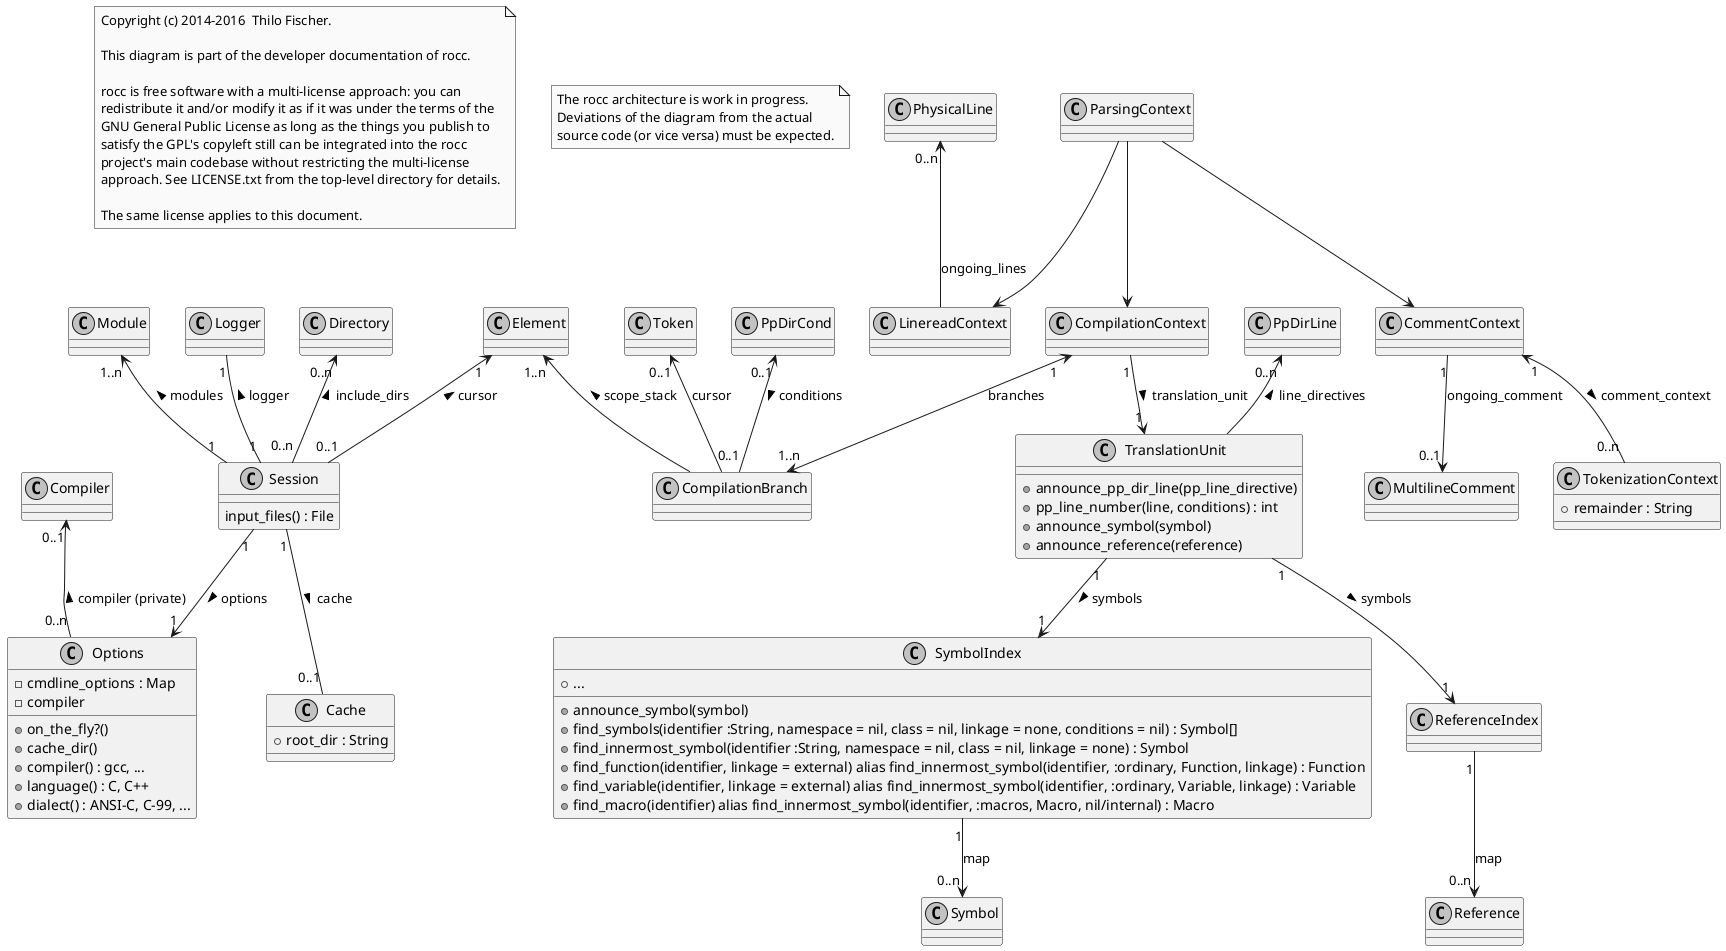 @startuml

note as copyright_note
  Copyright (c) 2014-2016  Thilo Fischer.
  
  This diagram is part of the developer documentation of rocc.
 
  rocc is free software with a multi-license approach: you can
  redistribute it and/or modify it as if it was under the terms of the
  GNU General Public License as long as the things you publish to
  satisfy the GPL's copyleft still can be integrated into the rocc
  project's main codebase without restricting the multi-license
  approach. See LICENSE.txt from the top-level directory for details.
 
  The same license applies to this document.
end note

skinparam monochrome true

note as N1
  The rocc architecture is work in progress.
  Deviations of the diagram from the actual
  source code (or vice versa) must be expected.
end note

class Session {
  ' All the main_files of the translation units that make up the modules
  input_files() : File
}
Logger "1" -- "1" Session : logger <
' From the Elements UML diagram
Element "1" <-- "0..1" Session : cursor <
Directory "0..n" <-- "0..n" Session : include_dirs <
Module "1..n" <-- "1" Session : modules <

class Options {
  + on_the_fly?()
  ' path to the cache directory, Session will create its cache from this
  + cache_dir()
  ' emulate a certain compilers command line argument processing (and possibly other behaviour)
  + compiler() : gcc, ...
  + language() : C, C++
  + dialect() : ANSI-C, C-99, ...
  - cmdline_options : Map
  - compiler
}
Session "1" --> "1" Options : options >
Compiler "0..1" <-- "0..n" Options : compiler (private) <

class Cache {
  + root_dir : String
}
' Normally it is 1--1, but cache multiplicity may be 0 for on-the-fly invokations
Session "1" -- "0..1" Cache : cache >

class ParsingContext {
}

ParsingContext --> LinereadContext
PhysicalLine "0..n" <-- LinereadContext : ongoing_lines

ParsingContext --> CommentContext
' Refers to a comment if the comment's beginning has already been parsed, but the comment's ending has not yet been found (e.g. block comments that span several lines)
CommentContext "1" --> "0..1" MultilineComment : ongoing_comment

ParsingContext --> CompilationContext
class CompilationContext {
}
CompilationContext "1" <--> "1..n" CompilationBranch : branches

class TokenizationContext {
' remaining charactres of current line to tokenize
+ remainder : String
}
CommentContext "1" <-- "0..n" TokenizationContext : comment_context >

' array of all preprocessing conditional branches chosen
PpDirCond "0..1" <-- "0..1" CompilationBranch : conditions >

Token "0..1" <-- CompilationBranch : cursor

' Which namespace (C++), class (C++), function, compound statement, etc. are we in at the current position in source code
Element "1..n" <-- CompilationBranch : scope_stack <

class TranslationUnit {
  + announce_pp_dir_line(pp_line_directive)
  + pp_line_number(line, conditions) : int
  + announce_symbol(symbol)
  + announce_reference(reference)
}
CompilationContext "1" --> "1" TranslationUnit : translation_unit >
PpDirLine "0..n" <-- TranslationUnit : line_directives <

class SymbolIndex {
+ announce_symbol(symbol)
+ find_symbols(identifier :String, namespace = nil, class = nil, linkage = none, conditions = nil) : Symbol[]
+ find_innermost_symbol(identifier :String, namespace = nil, class = nil, linkage = none) : Symbol
+ find_function(identifier, linkage = external) alias find_innermost_symbol(identifier, :ordinary, Function, linkage) : Function
+ find_variable(identifier, linkage = external) alias find_innermost_symbol(identifier, :ordinary, Variable, linkage) : Variable
+ find_macro(identifier) alias find_innermost_symbol(identifier, :macros, Macro, nil/internal) : Macro
+ ...
}
TranslationUnit "1" --> "1" SymbolIndex : symbols >
SymbolIndex "1" --> "0..n" Symbol : map

TranslationUnit "1" --> "1" ReferenceIndex : symbols >
ReferenceIndex "1" --> "0..n" Reference : map

@enduml